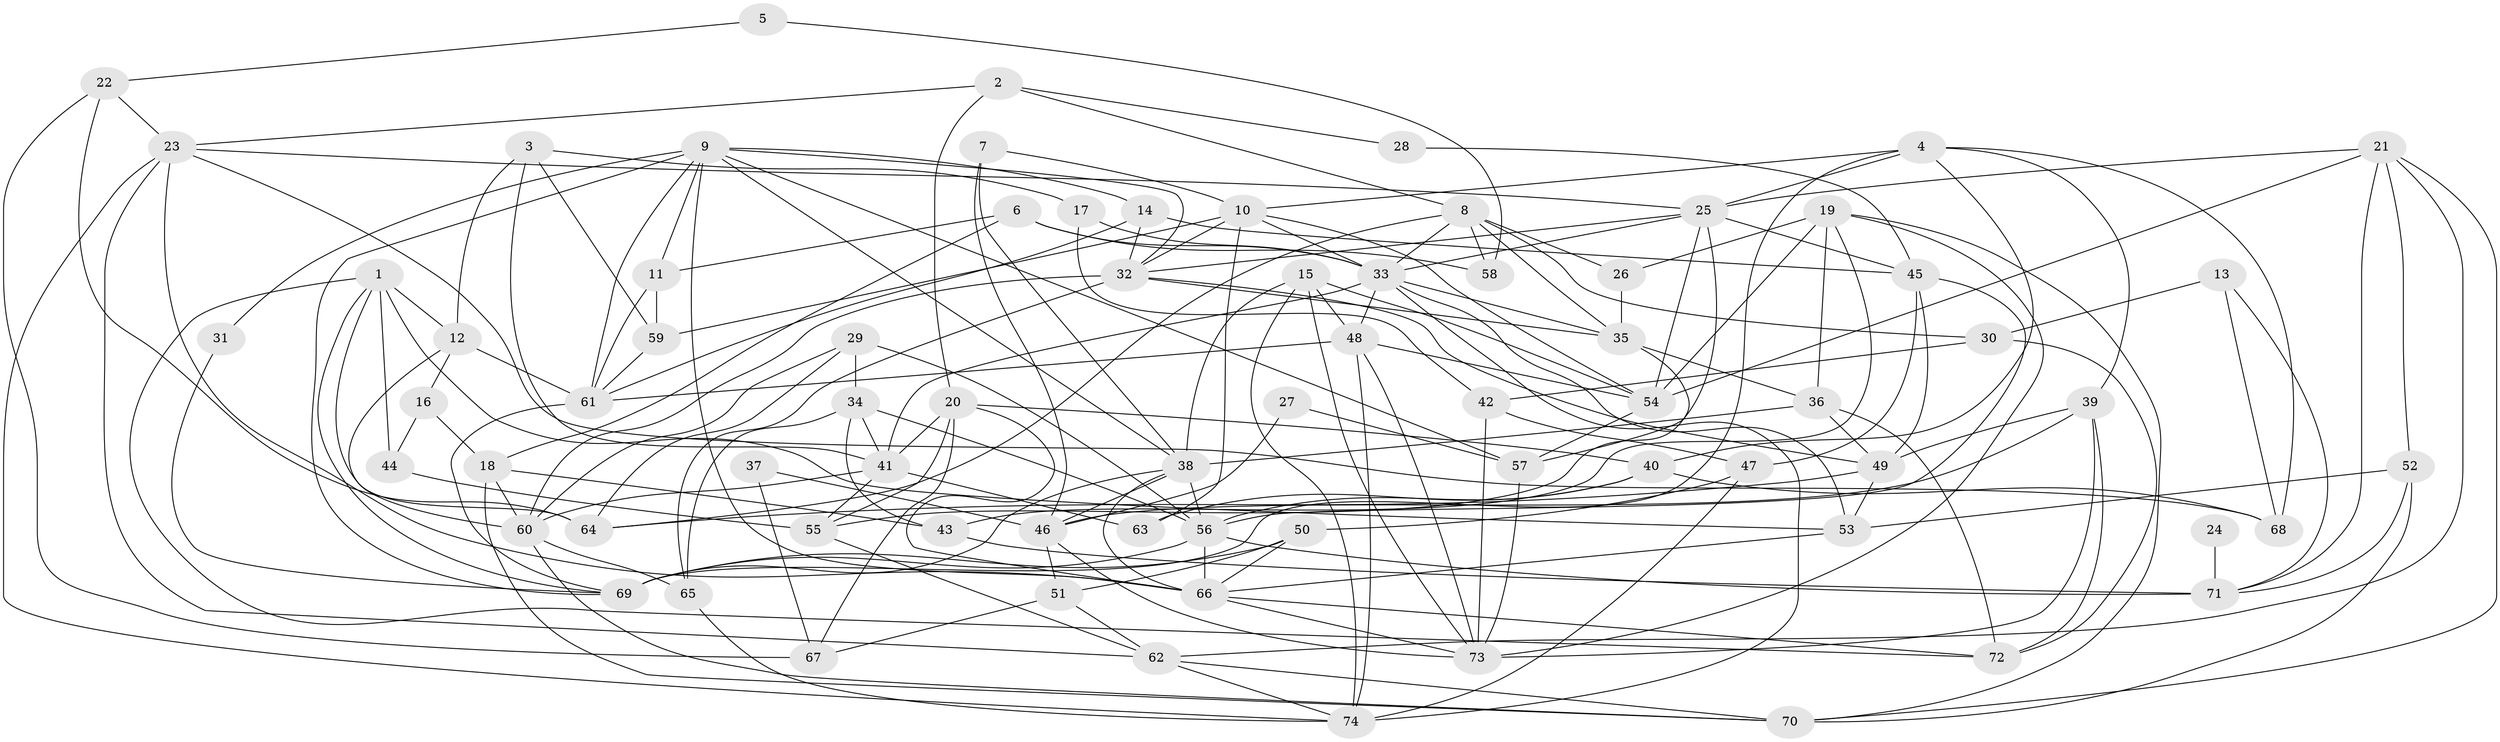 // original degree distribution, {5: 0.14754098360655737, 6: 0.11475409836065574, 2: 0.14754098360655737, 4: 0.22950819672131148, 3: 0.29508196721311475, 8: 0.01639344262295082, 7: 0.04918032786885246}
// Generated by graph-tools (version 1.1) at 2025/37/03/04/25 23:37:15]
// undirected, 74 vertices, 189 edges
graph export_dot {
  node [color=gray90,style=filled];
  1;
  2;
  3;
  4;
  5;
  6;
  7;
  8;
  9;
  10;
  11;
  12;
  13;
  14;
  15;
  16;
  17;
  18;
  19;
  20;
  21;
  22;
  23;
  24;
  25;
  26;
  27;
  28;
  29;
  30;
  31;
  32;
  33;
  34;
  35;
  36;
  37;
  38;
  39;
  40;
  41;
  42;
  43;
  44;
  45;
  46;
  47;
  48;
  49;
  50;
  51;
  52;
  53;
  54;
  55;
  56;
  57;
  58;
  59;
  60;
  61;
  62;
  63;
  64;
  65;
  66;
  67;
  68;
  69;
  70;
  71;
  72;
  73;
  74;
  1 -- 12 [weight=1.0];
  1 -- 44 [weight=1.0];
  1 -- 53 [weight=1.0];
  1 -- 64 [weight=1.0];
  1 -- 69 [weight=1.0];
  1 -- 72 [weight=1.0];
  2 -- 8 [weight=1.0];
  2 -- 20 [weight=1.0];
  2 -- 23 [weight=1.0];
  2 -- 28 [weight=1.0];
  3 -- 12 [weight=1.0];
  3 -- 17 [weight=1.0];
  3 -- 41 [weight=1.0];
  3 -- 59 [weight=1.0];
  4 -- 10 [weight=1.0];
  4 -- 25 [weight=1.0];
  4 -- 39 [weight=1.0];
  4 -- 40 [weight=1.0];
  4 -- 68 [weight=1.0];
  4 -- 69 [weight=1.0];
  5 -- 22 [weight=1.0];
  5 -- 58 [weight=1.0];
  6 -- 11 [weight=1.0];
  6 -- 18 [weight=1.0];
  6 -- 33 [weight=1.0];
  6 -- 58 [weight=1.0];
  7 -- 10 [weight=1.0];
  7 -- 38 [weight=1.0];
  7 -- 46 [weight=1.0];
  8 -- 26 [weight=1.0];
  8 -- 30 [weight=1.0];
  8 -- 33 [weight=1.0];
  8 -- 35 [weight=1.0];
  8 -- 58 [weight=2.0];
  8 -- 64 [weight=1.0];
  9 -- 11 [weight=1.0];
  9 -- 14 [weight=1.0];
  9 -- 31 [weight=1.0];
  9 -- 32 [weight=1.0];
  9 -- 38 [weight=1.0];
  9 -- 57 [weight=1.0];
  9 -- 61 [weight=1.0];
  9 -- 66 [weight=1.0];
  9 -- 69 [weight=1.0];
  10 -- 32 [weight=1.0];
  10 -- 33 [weight=1.0];
  10 -- 54 [weight=1.0];
  10 -- 59 [weight=1.0];
  10 -- 63 [weight=2.0];
  11 -- 59 [weight=1.0];
  11 -- 61 [weight=1.0];
  12 -- 16 [weight=1.0];
  12 -- 60 [weight=1.0];
  12 -- 61 [weight=1.0];
  13 -- 30 [weight=1.0];
  13 -- 68 [weight=1.0];
  13 -- 71 [weight=1.0];
  14 -- 32 [weight=1.0];
  14 -- 45 [weight=1.0];
  14 -- 61 [weight=1.0];
  15 -- 38 [weight=1.0];
  15 -- 48 [weight=1.0];
  15 -- 54 [weight=1.0];
  15 -- 73 [weight=1.0];
  15 -- 74 [weight=1.0];
  16 -- 18 [weight=1.0];
  16 -- 44 [weight=1.0];
  17 -- 33 [weight=1.0];
  17 -- 42 [weight=1.0];
  18 -- 43 [weight=1.0];
  18 -- 60 [weight=2.0];
  18 -- 70 [weight=1.0];
  19 -- 26 [weight=1.0];
  19 -- 36 [weight=1.0];
  19 -- 43 [weight=1.0];
  19 -- 54 [weight=1.0];
  19 -- 70 [weight=1.0];
  19 -- 73 [weight=1.0];
  20 -- 40 [weight=1.0];
  20 -- 41 [weight=1.0];
  20 -- 55 [weight=1.0];
  20 -- 66 [weight=1.0];
  20 -- 67 [weight=1.0];
  21 -- 25 [weight=1.0];
  21 -- 52 [weight=1.0];
  21 -- 54 [weight=1.0];
  21 -- 62 [weight=1.0];
  21 -- 70 [weight=1.0];
  21 -- 71 [weight=1.0];
  22 -- 23 [weight=1.0];
  22 -- 64 [weight=1.0];
  22 -- 67 [weight=1.0];
  23 -- 25 [weight=1.0];
  23 -- 62 [weight=1.0];
  23 -- 66 [weight=1.0];
  23 -- 68 [weight=1.0];
  23 -- 74 [weight=1.0];
  24 -- 71 [weight=2.0];
  25 -- 32 [weight=1.0];
  25 -- 33 [weight=1.0];
  25 -- 45 [weight=2.0];
  25 -- 54 [weight=1.0];
  25 -- 57 [weight=1.0];
  26 -- 35 [weight=1.0];
  27 -- 46 [weight=1.0];
  27 -- 57 [weight=1.0];
  28 -- 45 [weight=1.0];
  29 -- 34 [weight=1.0];
  29 -- 56 [weight=1.0];
  29 -- 60 [weight=1.0];
  29 -- 64 [weight=1.0];
  30 -- 42 [weight=1.0];
  30 -- 72 [weight=1.0];
  31 -- 69 [weight=1.0];
  32 -- 35 [weight=1.0];
  32 -- 49 [weight=1.0];
  32 -- 60 [weight=1.0];
  32 -- 65 [weight=1.0];
  33 -- 35 [weight=1.0];
  33 -- 41 [weight=1.0];
  33 -- 48 [weight=1.0];
  33 -- 53 [weight=1.0];
  33 -- 74 [weight=1.0];
  34 -- 41 [weight=1.0];
  34 -- 43 [weight=1.0];
  34 -- 56 [weight=1.0];
  34 -- 65 [weight=1.0];
  35 -- 36 [weight=1.0];
  35 -- 55 [weight=1.0];
  36 -- 38 [weight=1.0];
  36 -- 49 [weight=1.0];
  36 -- 72 [weight=1.0];
  37 -- 46 [weight=1.0];
  37 -- 67 [weight=1.0];
  38 -- 46 [weight=1.0];
  38 -- 56 [weight=1.0];
  38 -- 66 [weight=1.0];
  38 -- 69 [weight=1.0];
  39 -- 46 [weight=1.0];
  39 -- 49 [weight=1.0];
  39 -- 72 [weight=1.0];
  39 -- 73 [weight=1.0];
  40 -- 56 [weight=1.0];
  40 -- 63 [weight=1.0];
  40 -- 68 [weight=1.0];
  41 -- 55 [weight=1.0];
  41 -- 60 [weight=1.0];
  41 -- 63 [weight=1.0];
  42 -- 47 [weight=1.0];
  42 -- 73 [weight=1.0];
  43 -- 71 [weight=1.0];
  44 -- 55 [weight=1.0];
  45 -- 47 [weight=1.0];
  45 -- 49 [weight=1.0];
  45 -- 56 [weight=1.0];
  46 -- 51 [weight=1.0];
  46 -- 73 [weight=1.0];
  47 -- 50 [weight=1.0];
  47 -- 74 [weight=1.0];
  48 -- 54 [weight=1.0];
  48 -- 61 [weight=1.0];
  48 -- 73 [weight=1.0];
  48 -- 74 [weight=1.0];
  49 -- 53 [weight=1.0];
  49 -- 64 [weight=1.0];
  50 -- 51 [weight=1.0];
  50 -- 66 [weight=1.0];
  50 -- 69 [weight=1.0];
  51 -- 62 [weight=1.0];
  51 -- 67 [weight=1.0];
  52 -- 53 [weight=1.0];
  52 -- 70 [weight=1.0];
  52 -- 71 [weight=1.0];
  53 -- 66 [weight=1.0];
  54 -- 57 [weight=2.0];
  55 -- 62 [weight=1.0];
  56 -- 66 [weight=1.0];
  56 -- 69 [weight=1.0];
  56 -- 71 [weight=2.0];
  57 -- 73 [weight=1.0];
  59 -- 61 [weight=1.0];
  60 -- 65 [weight=1.0];
  60 -- 70 [weight=1.0];
  61 -- 69 [weight=1.0];
  62 -- 70 [weight=1.0];
  62 -- 74 [weight=1.0];
  65 -- 74 [weight=1.0];
  66 -- 72 [weight=1.0];
  66 -- 73 [weight=1.0];
}
